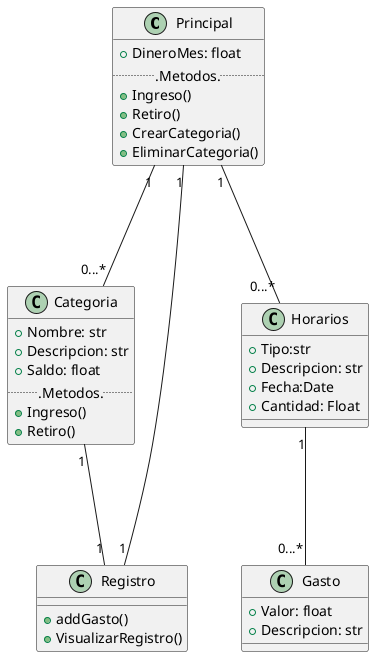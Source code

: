 @startuml

class Principal{
+ DineroMes: float
...Metodos...
+ Ingreso()
+ Retiro()
+ CrearCategoria()
+ EliminarCategoria()
}

class Categoria {
+ Nombre: str
+ Descripcion: str
+ Saldo: float
...Metodos...
+ Ingreso()
+ Retiro()
}

class Gasto{
+ Valor: float
+ Descripcion: str
}

class Horarios{
+ Tipo:str
+ Descripcion: str
+ Fecha:Date
+ Cantidad: Float
}

class Registro {
+ addGasto()
+ VisualizarRegistro()
}

Principal "1" --- "0...*" Categoria
Principal "1" --- "0...*" Horarios
Horarios "1" --- "0...*" Gasto
Principal "1" --- "1" Registro
Categoria "1" --- "1" Registro
@enduml
